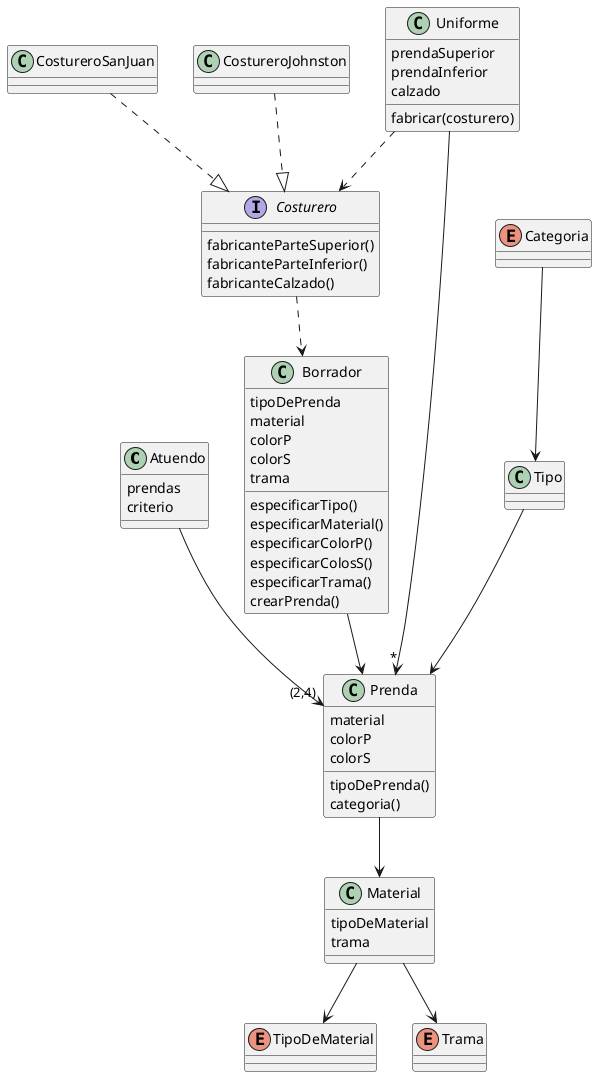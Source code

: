 @startuml
class Atuendo{
prendas
criterio
}

class Prenda{
material
colorP
colorS
tipoDePrenda()
categoria()
}

class Material{
tipoDeMaterial
trama
}

class Borrador{
tipoDePrenda
material
colorP
colorS
trama
especificarTipo()
especificarMaterial()
especificarColorP()
especificarColosS()
especificarTrama()
crearPrenda()
}

interface Costurero{
fabricanteParteSuperior()
fabricanteParteInferior()
fabricanteCalzado()
}

class CostureroSanJuan{}
class CostureroJohnston{}
class Uniforme{
prendaSuperior
prendaInferior
calzado
fabricar(costurero)
}

enum Categoria{
}

enum TipoDeMaterial{}
enum Trama{}

class Tipo{
}


Atuendo -->"(2,4)" Prenda 
Tipo --> Prenda
Categoria --> Tipo
Prenda --> Material
Material --> TipoDeMaterial
Material --> Trama
Borrador --> Prenda
Uniforme ..> Costurero
CostureroSanJuan ..|> Costurero
CostureroJohnston..|> Costurero
Costurero ..> Borrador
Uniforme -->"*" Prenda
 
@enduml
